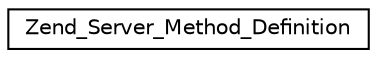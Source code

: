 digraph G
{
  edge [fontname="Helvetica",fontsize="10",labelfontname="Helvetica",labelfontsize="10"];
  node [fontname="Helvetica",fontsize="10",shape=record];
  rankdir="LR";
  Node1 [label="Zend_Server_Method_Definition",height=0.2,width=0.4,color="black", fillcolor="white", style="filled",URL="$class_zend___server___method___definition.html"];
}
